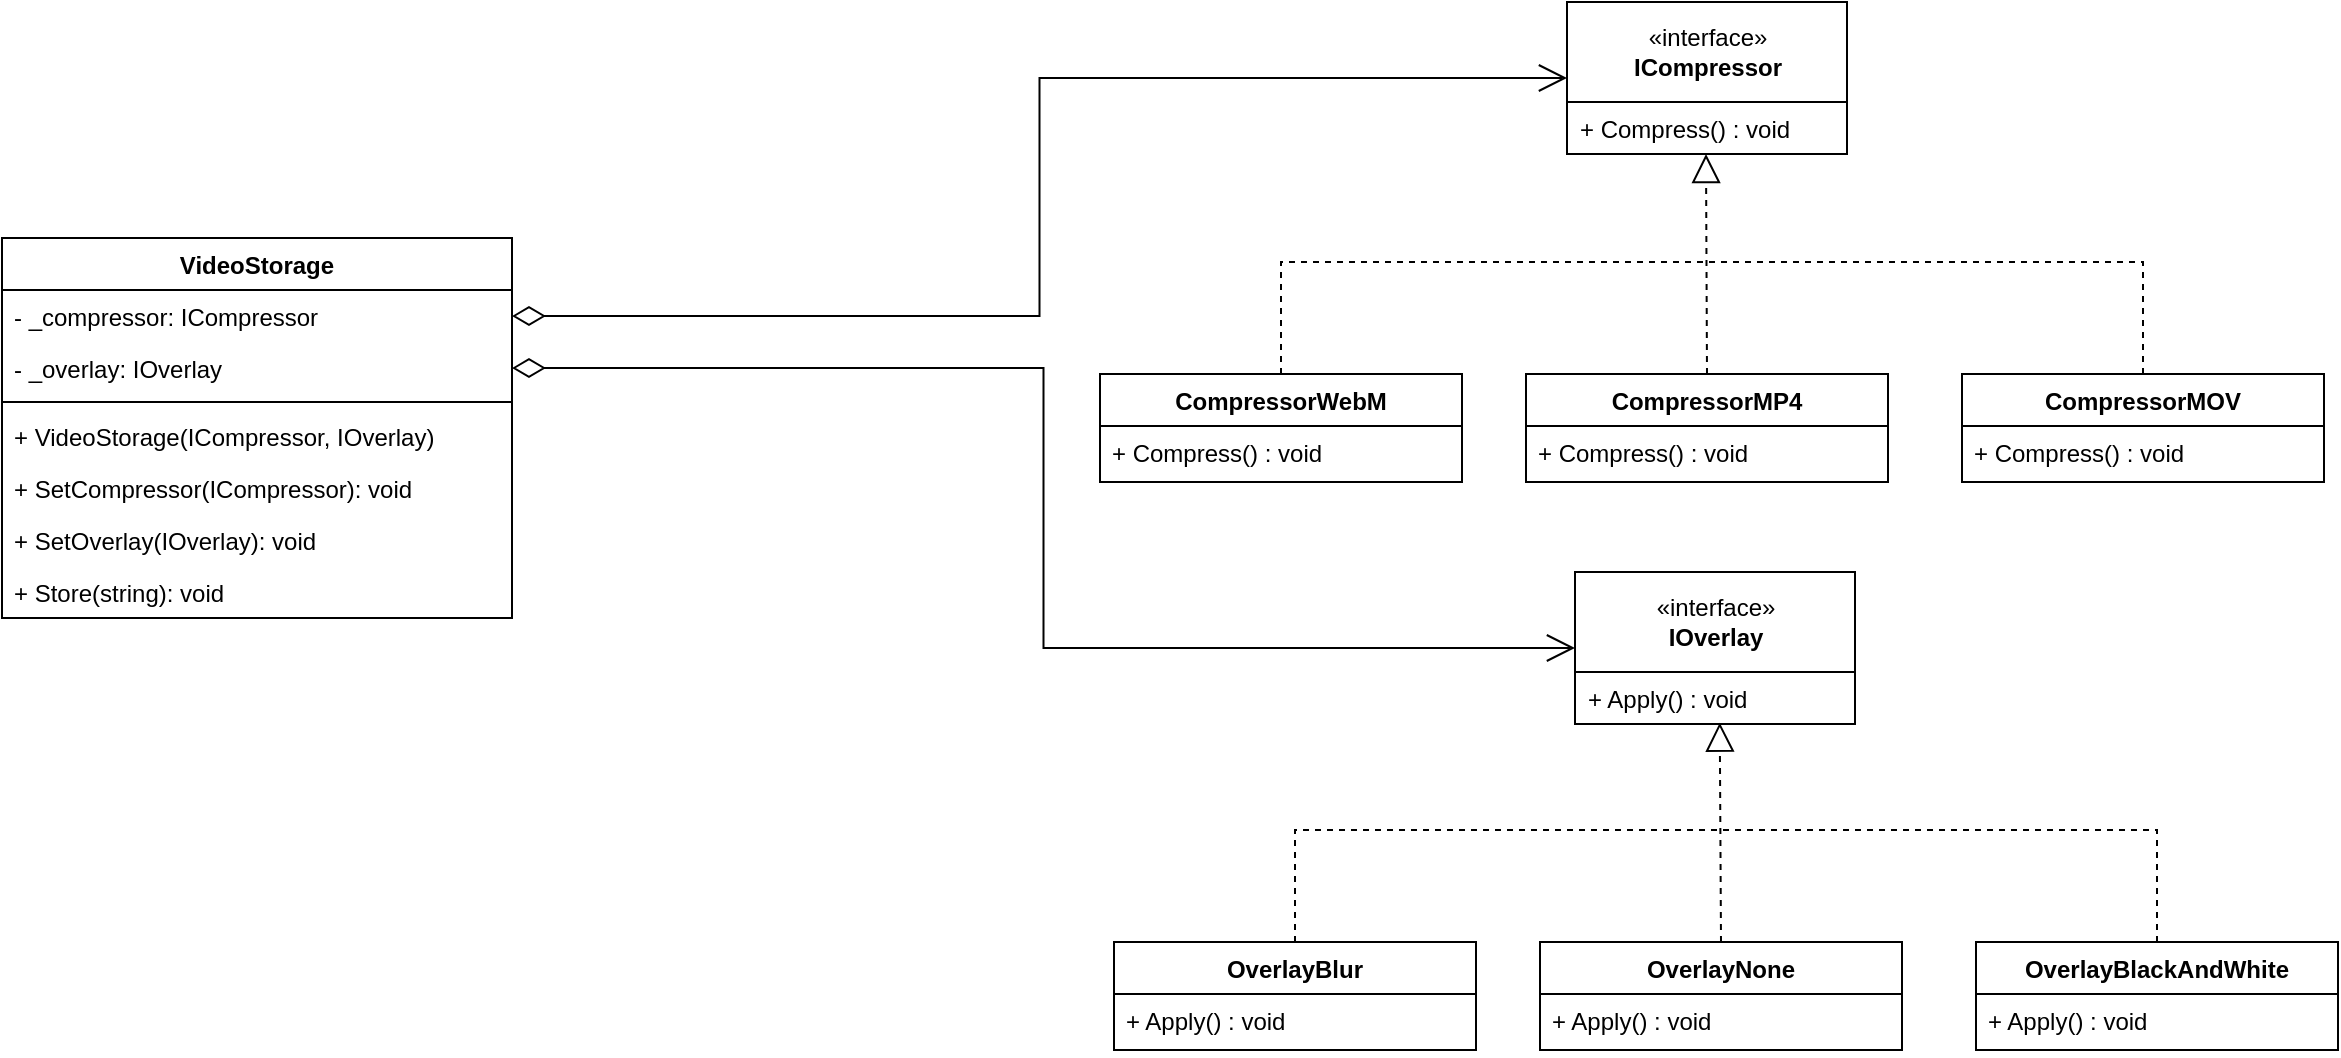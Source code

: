 <mxfile version="26.0.8">
  <diagram name="Page-1" id="zy8PsIum_LjBLEdVddUa">
    <mxGraphModel dx="1434" dy="772" grid="0" gridSize="10" guides="1" tooltips="1" connect="1" arrows="1" fold="1" page="0" pageScale="1" pageWidth="850" pageHeight="1100" math="0" shadow="0">
      <root>
        <mxCell id="0" />
        <mxCell id="1" parent="0" />
        <mxCell id="_luC4IKrUPV5KDnmU1x9-2" value="OverlayBlur" style="swimlane;fontStyle=1;align=center;verticalAlign=top;childLayout=stackLayout;horizontal=1;startSize=26;horizontalStack=0;resizeParent=1;resizeParentMax=0;resizeLast=0;collapsible=1;marginBottom=0;whiteSpace=wrap;html=1;" parent="1" vertex="1">
          <mxGeometry x="904" y="781" width="181" height="54" as="geometry" />
        </mxCell>
        <mxCell id="_luC4IKrUPV5KDnmU1x9-5" value="+ Apply() : void" style="text;strokeColor=none;fillColor=none;align=left;verticalAlign=top;spacingLeft=4;spacingRight=4;overflow=hidden;rotatable=0;points=[[0,0.5],[1,0.5]];portConstraint=eastwest;whiteSpace=wrap;html=1;" parent="_luC4IKrUPV5KDnmU1x9-2" vertex="1">
          <mxGeometry y="26" width="181" height="28" as="geometry" />
        </mxCell>
        <mxCell id="_luC4IKrUPV5KDnmU1x9-7" value="«interface»&lt;br&gt;&lt;b&gt;IOverlay&lt;/b&gt;" style="swimlane;fontStyle=0;childLayout=stackLayout;horizontal=1;startSize=50;fillColor=none;horizontalStack=0;resizeParent=1;resizeParentMax=0;resizeLast=0;collapsible=1;marginBottom=0;whiteSpace=wrap;html=1;" parent="1" vertex="1">
          <mxGeometry x="1134.5" y="596" width="140" height="76" as="geometry" />
        </mxCell>
        <mxCell id="_luC4IKrUPV5KDnmU1x9-8" value="+ Apply() : void" style="text;strokeColor=none;fillColor=none;align=left;verticalAlign=top;spacingLeft=4;spacingRight=4;overflow=hidden;rotatable=0;points=[[0,0.5],[1,0.5]];portConstraint=eastwest;whiteSpace=wrap;html=1;" parent="_luC4IKrUPV5KDnmU1x9-7" vertex="1">
          <mxGeometry y="50" width="140" height="26" as="geometry" />
        </mxCell>
        <mxCell id="_luC4IKrUPV5KDnmU1x9-18" value="OverlayNone" style="swimlane;fontStyle=1;align=center;verticalAlign=top;childLayout=stackLayout;horizontal=1;startSize=26;horizontalStack=0;resizeParent=1;resizeParentMax=0;resizeLast=0;collapsible=1;marginBottom=0;whiteSpace=wrap;html=1;" parent="1" vertex="1">
          <mxGeometry x="1117" y="781" width="181" height="54" as="geometry" />
        </mxCell>
        <mxCell id="_luC4IKrUPV5KDnmU1x9-19" value="+ Apply() : void" style="text;strokeColor=none;fillColor=none;align=left;verticalAlign=top;spacingLeft=4;spacingRight=4;overflow=hidden;rotatable=0;points=[[0,0.5],[1,0.5]];portConstraint=eastwest;whiteSpace=wrap;html=1;" parent="_luC4IKrUPV5KDnmU1x9-18" vertex="1">
          <mxGeometry y="26" width="181" height="28" as="geometry" />
        </mxCell>
        <mxCell id="_luC4IKrUPV5KDnmU1x9-20" value="" style="endArrow=block;dashed=1;endFill=0;endSize=12;html=1;rounded=0;exitX=0.5;exitY=0;exitDx=0;exitDy=0;entryX=0.517;entryY=0.974;entryDx=0;entryDy=0;entryPerimeter=0;" parent="1" source="_luC4IKrUPV5KDnmU1x9-18" target="_luC4IKrUPV5KDnmU1x9-8" edge="1">
          <mxGeometry width="160" relative="1" as="geometry">
            <mxPoint x="1310.78" y="785.99" as="sourcePoint" />
            <mxPoint x="1204" y="672" as="targetPoint" />
          </mxGeometry>
        </mxCell>
        <mxCell id="_luC4IKrUPV5KDnmU1x9-21" value="OverlayBlackAndWhite" style="swimlane;fontStyle=1;align=center;verticalAlign=top;childLayout=stackLayout;horizontal=1;startSize=26;horizontalStack=0;resizeParent=1;resizeParentMax=0;resizeLast=0;collapsible=1;marginBottom=0;whiteSpace=wrap;html=1;" parent="1" vertex="1">
          <mxGeometry x="1335" y="781" width="181" height="54" as="geometry" />
        </mxCell>
        <mxCell id="_luC4IKrUPV5KDnmU1x9-22" value="+ Apply() : void" style="text;strokeColor=none;fillColor=none;align=left;verticalAlign=top;spacingLeft=4;spacingRight=4;overflow=hidden;rotatable=0;points=[[0,0.5],[1,0.5]];portConstraint=eastwest;whiteSpace=wrap;html=1;" parent="_luC4IKrUPV5KDnmU1x9-21" vertex="1">
          <mxGeometry y="26" width="181" height="28" as="geometry" />
        </mxCell>
        <mxCell id="_luC4IKrUPV5KDnmU1x9-30" style="edgeStyle=orthogonalEdgeStyle;rounded=0;orthogonalLoop=1;jettySize=auto;html=1;dashed=1;strokeColor=default;curved=0;endArrow=none;endFill=0;" parent="1" source="_luC4IKrUPV5KDnmU1x9-2" edge="1">
          <mxGeometry relative="1" as="geometry">
            <mxPoint x="1207" y="725" as="targetPoint" />
            <Array as="points">
              <mxPoint x="995" y="725" />
            </Array>
          </mxGeometry>
        </mxCell>
        <mxCell id="_luC4IKrUPV5KDnmU1x9-31" style="edgeStyle=orthogonalEdgeStyle;rounded=0;orthogonalLoop=1;jettySize=auto;html=1;dashed=1;strokeColor=default;curved=0;endArrow=none;endFill=0;" parent="1" source="_luC4IKrUPV5KDnmU1x9-21" edge="1">
          <mxGeometry relative="1" as="geometry">
            <mxPoint x="1005" y="791" as="sourcePoint" />
            <mxPoint x="1205" y="725" as="targetPoint" />
            <Array as="points">
              <mxPoint x="1425" y="725" />
            </Array>
          </mxGeometry>
        </mxCell>
        <mxCell id="_luC4IKrUPV5KDnmU1x9-32" value="«interface»&lt;br&gt;&lt;b&gt;ICompressor&lt;/b&gt;" style="swimlane;fontStyle=0;childLayout=stackLayout;horizontal=1;startSize=50;fillColor=none;horizontalStack=0;resizeParent=1;resizeParentMax=0;resizeLast=0;collapsible=1;marginBottom=0;whiteSpace=wrap;html=1;" parent="1" vertex="1">
          <mxGeometry x="1130.5" y="311" width="140" height="76" as="geometry" />
        </mxCell>
        <mxCell id="_luC4IKrUPV5KDnmU1x9-33" value="+ Compress() : void" style="text;strokeColor=none;fillColor=none;align=left;verticalAlign=top;spacingLeft=4;spacingRight=4;overflow=hidden;rotatable=0;points=[[0,0.5],[1,0.5]];portConstraint=eastwest;whiteSpace=wrap;html=1;" parent="_luC4IKrUPV5KDnmU1x9-32" vertex="1">
          <mxGeometry y="50" width="140" height="26" as="geometry" />
        </mxCell>
        <mxCell id="_luC4IKrUPV5KDnmU1x9-34" value="CompressorWebM" style="swimlane;fontStyle=1;align=center;verticalAlign=top;childLayout=stackLayout;horizontal=1;startSize=26;horizontalStack=0;resizeParent=1;resizeParentMax=0;resizeLast=0;collapsible=1;marginBottom=0;whiteSpace=wrap;html=1;" parent="1" vertex="1">
          <mxGeometry x="897" y="497" width="181" height="54" as="geometry" />
        </mxCell>
        <mxCell id="_luC4IKrUPV5KDnmU1x9-35" value="+ Compress() : void" style="text;strokeColor=none;fillColor=none;align=left;verticalAlign=top;spacingLeft=4;spacingRight=4;overflow=hidden;rotatable=0;points=[[0,0.5],[1,0.5]];portConstraint=eastwest;whiteSpace=wrap;html=1;" parent="_luC4IKrUPV5KDnmU1x9-34" vertex="1">
          <mxGeometry y="26" width="181" height="28" as="geometry" />
        </mxCell>
        <mxCell id="_luC4IKrUPV5KDnmU1x9-36" value="CompressorMP4" style="swimlane;fontStyle=1;align=center;verticalAlign=top;childLayout=stackLayout;horizontal=1;startSize=26;horizontalStack=0;resizeParent=1;resizeParentMax=0;resizeLast=0;collapsible=1;marginBottom=0;whiteSpace=wrap;html=1;" parent="1" vertex="1">
          <mxGeometry x="1110" y="497" width="181" height="54" as="geometry" />
        </mxCell>
        <mxCell id="_luC4IKrUPV5KDnmU1x9-37" value="+ Compress() : void" style="text;strokeColor=none;fillColor=none;align=left;verticalAlign=top;spacingLeft=4;spacingRight=4;overflow=hidden;rotatable=0;points=[[0,0.5],[1,0.5]];portConstraint=eastwest;whiteSpace=wrap;html=1;" parent="_luC4IKrUPV5KDnmU1x9-36" vertex="1">
          <mxGeometry y="26" width="181" height="28" as="geometry" />
        </mxCell>
        <mxCell id="_luC4IKrUPV5KDnmU1x9-38" value="" style="endArrow=block;dashed=1;endFill=0;endSize=12;html=1;rounded=0;exitX=0.5;exitY=0;exitDx=0;exitDy=0;entryX=0.517;entryY=0.974;entryDx=0;entryDy=0;entryPerimeter=0;" parent="1" source="_luC4IKrUPV5KDnmU1x9-36" edge="1">
          <mxGeometry width="160" relative="1" as="geometry">
            <mxPoint x="1303.78" y="501.99" as="sourcePoint" />
            <mxPoint x="1200" y="387" as="targetPoint" />
          </mxGeometry>
        </mxCell>
        <mxCell id="_luC4IKrUPV5KDnmU1x9-39" value="CompressorMOV" style="swimlane;fontStyle=1;align=center;verticalAlign=top;childLayout=stackLayout;horizontal=1;startSize=26;horizontalStack=0;resizeParent=1;resizeParentMax=0;resizeLast=0;collapsible=1;marginBottom=0;whiteSpace=wrap;html=1;" parent="1" vertex="1">
          <mxGeometry x="1328" y="497" width="181" height="54" as="geometry" />
        </mxCell>
        <mxCell id="_luC4IKrUPV5KDnmU1x9-40" value="+ Compress() : void" style="text;strokeColor=none;fillColor=none;align=left;verticalAlign=top;spacingLeft=4;spacingRight=4;overflow=hidden;rotatable=0;points=[[0,0.5],[1,0.5]];portConstraint=eastwest;whiteSpace=wrap;html=1;" parent="_luC4IKrUPV5KDnmU1x9-39" vertex="1">
          <mxGeometry y="26" width="181" height="28" as="geometry" />
        </mxCell>
        <mxCell id="_luC4IKrUPV5KDnmU1x9-41" style="edgeStyle=orthogonalEdgeStyle;rounded=0;orthogonalLoop=1;jettySize=auto;html=1;dashed=1;strokeColor=default;curved=0;endArrow=none;endFill=0;" parent="1" source="_luC4IKrUPV5KDnmU1x9-34" edge="1">
          <mxGeometry relative="1" as="geometry">
            <mxPoint x="1200" y="441" as="targetPoint" />
            <Array as="points">
              <mxPoint x="988" y="441" />
            </Array>
          </mxGeometry>
        </mxCell>
        <mxCell id="_luC4IKrUPV5KDnmU1x9-42" style="edgeStyle=orthogonalEdgeStyle;rounded=0;orthogonalLoop=1;jettySize=auto;html=1;dashed=1;strokeColor=default;curved=0;endArrow=none;endFill=0;" parent="1" source="_luC4IKrUPV5KDnmU1x9-39" edge="1">
          <mxGeometry relative="1" as="geometry">
            <mxPoint x="998" y="507" as="sourcePoint" />
            <mxPoint x="1198" y="441" as="targetPoint" />
            <Array as="points">
              <mxPoint x="1418" y="441" />
            </Array>
          </mxGeometry>
        </mxCell>
        <mxCell id="_luC4IKrUPV5KDnmU1x9-43" value="VideoStorage" style="swimlane;fontStyle=1;align=center;verticalAlign=top;childLayout=stackLayout;horizontal=1;startSize=26;horizontalStack=0;resizeParent=1;resizeParentMax=0;resizeLast=0;collapsible=1;marginBottom=0;whiteSpace=wrap;html=1;" parent="1" vertex="1">
          <mxGeometry x="348" y="429" width="255" height="190" as="geometry" />
        </mxCell>
        <mxCell id="_luC4IKrUPV5KDnmU1x9-44" value="- _compressor: ICompressor" style="text;strokeColor=none;fillColor=none;align=left;verticalAlign=top;spacingLeft=4;spacingRight=4;overflow=hidden;rotatable=0;points=[[0,0.5],[1,0.5]];portConstraint=eastwest;whiteSpace=wrap;html=1;" parent="_luC4IKrUPV5KDnmU1x9-43" vertex="1">
          <mxGeometry y="26" width="255" height="26" as="geometry" />
        </mxCell>
        <mxCell id="_luC4IKrUPV5KDnmU1x9-47" value="- _overlay: IOverlay" style="text;strokeColor=none;fillColor=none;align=left;verticalAlign=top;spacingLeft=4;spacingRight=4;overflow=hidden;rotatable=0;points=[[0,0.5],[1,0.5]];portConstraint=eastwest;whiteSpace=wrap;html=1;" parent="_luC4IKrUPV5KDnmU1x9-43" vertex="1">
          <mxGeometry y="52" width="255" height="26" as="geometry" />
        </mxCell>
        <mxCell id="_luC4IKrUPV5KDnmU1x9-45" value="" style="line;strokeWidth=1;fillColor=none;align=left;verticalAlign=middle;spacingTop=-1;spacingLeft=3;spacingRight=3;rotatable=0;labelPosition=right;points=[];portConstraint=eastwest;strokeColor=inherit;" parent="_luC4IKrUPV5KDnmU1x9-43" vertex="1">
          <mxGeometry y="78" width="255" height="8" as="geometry" />
        </mxCell>
        <mxCell id="_luC4IKrUPV5KDnmU1x9-46" value="+ VideoStorage(ICompressor, IOverlay)" style="text;strokeColor=none;fillColor=none;align=left;verticalAlign=top;spacingLeft=4;spacingRight=4;overflow=hidden;rotatable=0;points=[[0,0.5],[1,0.5]];portConstraint=eastwest;whiteSpace=wrap;html=1;" parent="_luC4IKrUPV5KDnmU1x9-43" vertex="1">
          <mxGeometry y="86" width="255" height="26" as="geometry" />
        </mxCell>
        <mxCell id="_luC4IKrUPV5KDnmU1x9-48" value="+ SetCompressor(ICompressor): void" style="text;strokeColor=none;fillColor=none;align=left;verticalAlign=top;spacingLeft=4;spacingRight=4;overflow=hidden;rotatable=0;points=[[0,0.5],[1,0.5]];portConstraint=eastwest;whiteSpace=wrap;html=1;" parent="_luC4IKrUPV5KDnmU1x9-43" vertex="1">
          <mxGeometry y="112" width="255" height="26" as="geometry" />
        </mxCell>
        <mxCell id="_luC4IKrUPV5KDnmU1x9-49" value="+ SetOverlay(IOverlay): void" style="text;strokeColor=none;fillColor=none;align=left;verticalAlign=top;spacingLeft=4;spacingRight=4;overflow=hidden;rotatable=0;points=[[0,0.5],[1,0.5]];portConstraint=eastwest;whiteSpace=wrap;html=1;" parent="_luC4IKrUPV5KDnmU1x9-43" vertex="1">
          <mxGeometry y="138" width="255" height="26" as="geometry" />
        </mxCell>
        <mxCell id="_luC4IKrUPV5KDnmU1x9-50" value="+ Store(string): void" style="text;strokeColor=none;fillColor=none;align=left;verticalAlign=top;spacingLeft=4;spacingRight=4;overflow=hidden;rotatable=0;points=[[0,0.5],[1,0.5]];portConstraint=eastwest;whiteSpace=wrap;html=1;" parent="_luC4IKrUPV5KDnmU1x9-43" vertex="1">
          <mxGeometry y="164" width="255" height="26" as="geometry" />
        </mxCell>
        <mxCell id="_luC4IKrUPV5KDnmU1x9-51" value="" style="endArrow=open;html=1;endSize=12;startArrow=diamondThin;startSize=14;startFill=0;edgeStyle=orthogonalEdgeStyle;align=left;verticalAlign=bottom;rounded=0;exitX=1;exitY=0.5;exitDx=0;exitDy=0;entryX=0;entryY=0.5;entryDx=0;entryDy=0;" parent="1" source="_luC4IKrUPV5KDnmU1x9-44" target="_luC4IKrUPV5KDnmU1x9-32" edge="1">
          <mxGeometry x="-0.923" y="20" relative="1" as="geometry">
            <mxPoint x="927" y="643" as="sourcePoint" />
            <mxPoint x="1087" y="643" as="targetPoint" />
            <mxPoint as="offset" />
          </mxGeometry>
        </mxCell>
        <mxCell id="_luC4IKrUPV5KDnmU1x9-52" value="" style="endArrow=open;html=1;endSize=12;startArrow=diamondThin;startSize=14;startFill=0;edgeStyle=orthogonalEdgeStyle;align=left;verticalAlign=bottom;rounded=0;exitX=1;exitY=0.5;exitDx=0;exitDy=0;entryX=0;entryY=0.5;entryDx=0;entryDy=0;" parent="1" source="_luC4IKrUPV5KDnmU1x9-47" target="_luC4IKrUPV5KDnmU1x9-7" edge="1">
          <mxGeometry x="-0.923" y="20" relative="1" as="geometry">
            <mxPoint x="613" y="478" as="sourcePoint" />
            <mxPoint x="1141" y="359" as="targetPoint" />
            <mxPoint as="offset" />
          </mxGeometry>
        </mxCell>
      </root>
    </mxGraphModel>
  </diagram>
</mxfile>
